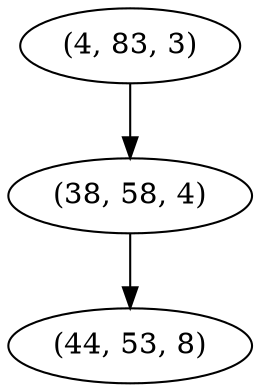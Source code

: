 digraph tree {
    "(4, 83, 3)";
    "(38, 58, 4)";
    "(44, 53, 8)";
    "(4, 83, 3)" -> "(38, 58, 4)";
    "(38, 58, 4)" -> "(44, 53, 8)";
}
